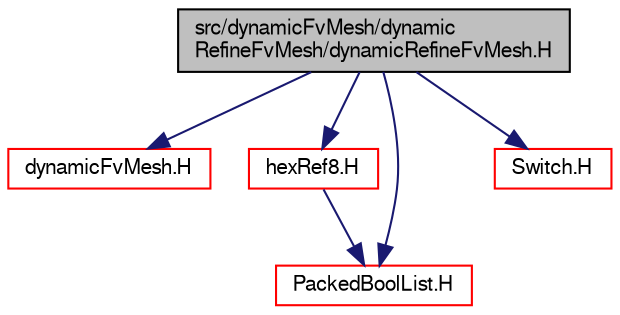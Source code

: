 digraph "src/dynamicFvMesh/dynamicRefineFvMesh/dynamicRefineFvMesh.H"
{
  bgcolor="transparent";
  edge [fontname="FreeSans",fontsize="10",labelfontname="FreeSans",labelfontsize="10"];
  node [fontname="FreeSans",fontsize="10",shape=record];
  Node0 [label="src/dynamicFvMesh/dynamic\lRefineFvMesh/dynamicRefineFvMesh.H",height=0.2,width=0.4,color="black", fillcolor="grey75", style="filled", fontcolor="black"];
  Node0 -> Node1 [color="midnightblue",fontsize="10",style="solid",fontname="FreeSans"];
  Node1 [label="dynamicFvMesh.H",height=0.2,width=0.4,color="red",URL="$a00251.html"];
  Node0 -> Node269 [color="midnightblue",fontsize="10",style="solid",fontname="FreeSans"];
  Node269 [label="hexRef8.H",height=0.2,width=0.4,color="red",URL="$a00731.html"];
  Node269 -> Node196 [color="midnightblue",fontsize="10",style="solid",fontname="FreeSans"];
  Node196 [label="PackedBoolList.H",height=0.2,width=0.4,color="red",URL="$a08696.html"];
  Node0 -> Node196 [color="midnightblue",fontsize="10",style="solid",fontname="FreeSans"];
  Node0 -> Node277 [color="midnightblue",fontsize="10",style="solid",fontname="FreeSans"];
  Node277 [label="Switch.H",height=0.2,width=0.4,color="red",URL="$a12158.html"];
}
